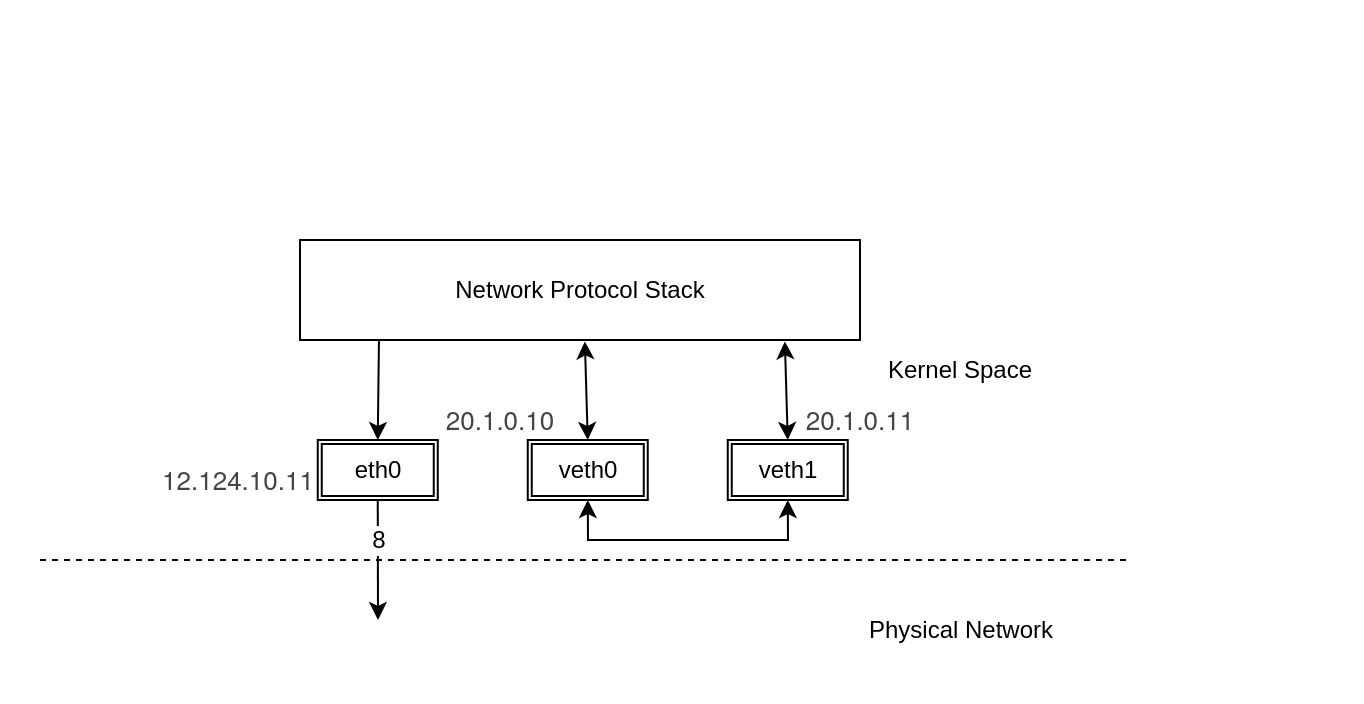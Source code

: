 <mxfile version="12.5.8" type="device"><diagram id="FFjy-8xLDlYyvQ69OlLj" name="Page-1"><mxGraphModel dx="1322" dy="819" grid="1" gridSize="10" guides="1" tooltips="1" connect="1" arrows="1" fold="1" page="1" pageScale="1" pageWidth="850" pageHeight="1100" math="0" shadow="0"><root><mxCell id="0"/><mxCell id="1" parent="0"/><mxCell id="CIEL-G1dCWzdHBlzMBuS-5" value="Network Protocol Stack" style="rounded=0;whiteSpace=wrap;html=1;" vertex="1" parent="1"><mxGeometry x="230" y="160" width="280" height="50" as="geometry"/></mxCell><mxCell id="CIEL-G1dCWzdHBlzMBuS-7" value="eth0" style="shape=ext;double=1;rounded=0;whiteSpace=wrap;html=1;" vertex="1" parent="1"><mxGeometry x="238.88" y="260" width="60" height="30" as="geometry"/></mxCell><mxCell id="CIEL-G1dCWzdHBlzMBuS-8" value="veth0" style="shape=ext;double=1;rounded=0;whiteSpace=wrap;html=1;" vertex="1" parent="1"><mxGeometry x="343.88" y="260" width="60" height="30" as="geometry"/></mxCell><mxCell id="CIEL-G1dCWzdHBlzMBuS-12" value="Kernel Space" style="text;html=1;strokeColor=none;fillColor=none;align=center;verticalAlign=middle;whiteSpace=wrap;rounded=0;" vertex="1" parent="1"><mxGeometry x="520" y="210" width="80" height="30" as="geometry"/></mxCell><mxCell id="CIEL-G1dCWzdHBlzMBuS-17" value="" style="endArrow=classic;html=1;entryX=0.5;entryY=0;entryDx=0;entryDy=0;exitX=0.788;exitY=1.014;exitDx=0;exitDy=0;exitPerimeter=0;startArrow=classic;startFill=1;" edge="1" parent="1" target="CIEL-G1dCWzdHBlzMBuS-8"><mxGeometry width="50" height="50" relative="1" as="geometry"><mxPoint x="372.423" y="210.7" as="sourcePoint"/><mxPoint x="303.88" y="210" as="targetPoint"/></mxGeometry></mxCell><mxCell id="CIEL-G1dCWzdHBlzMBuS-18" value="" style="endArrow=classic;html=1;entryX=0.5;entryY=0;entryDx=0;entryDy=0;exitX=0.141;exitY=1.008;exitDx=0;exitDy=0;exitPerimeter=0;" edge="1" parent="1" source="CIEL-G1dCWzdHBlzMBuS-5" target="CIEL-G1dCWzdHBlzMBuS-7"><mxGeometry width="50" height="50" relative="1" as="geometry"><mxPoint x="374.2" y="360.84" as="sourcePoint"/><mxPoint x="373.88" y="390" as="targetPoint"/></mxGeometry></mxCell><mxCell id="CIEL-G1dCWzdHBlzMBuS-19" value="&lt;span style=&quot;color: rgb(68 , 68 , 68) ; font-family: &amp;#34;helvetica neue&amp;#34; , &amp;#34;roboto&amp;#34; , &amp;#34;arial&amp;#34; , sans-serif ; font-size: 13px ; background-color: rgb(255 , 255 , 255)&quot;&gt;12.124.10.11&lt;/span&gt;" style="text;html=1;strokeColor=none;fillColor=none;align=center;verticalAlign=middle;whiteSpace=wrap;rounded=0;" vertex="1" parent="1"><mxGeometry x="178.88" y="270" width="40" height="20" as="geometry"/></mxCell><mxCell id="CIEL-G1dCWzdHBlzMBuS-23" value="" style="endArrow=none;dashed=1;html=1;" edge="1" parent="1"><mxGeometry width="50" height="50" relative="1" as="geometry"><mxPoint x="100" y="320" as="sourcePoint"/><mxPoint x="643.88" y="320" as="targetPoint"/></mxGeometry></mxCell><mxCell id="CIEL-G1dCWzdHBlzMBuS-24" value="Physical Network" style="text;html=1;strokeColor=none;fillColor=none;align=center;verticalAlign=middle;whiteSpace=wrap;rounded=0;" vertex="1" parent="1"><mxGeometry x="512.5" y="340" width="95" height="30" as="geometry"/></mxCell><mxCell id="CIEL-G1dCWzdHBlzMBuS-26" value="" style="endArrow=classic;html=1;exitX=0.5;exitY=1;exitDx=0;exitDy=0;" edge="1" parent="1" source="CIEL-G1dCWzdHBlzMBuS-7"><mxGeometry width="50" height="50" relative="1" as="geometry"><mxPoint x="83.88" y="440" as="sourcePoint"/><mxPoint x="269" y="350" as="targetPoint"/></mxGeometry></mxCell><mxCell id="CIEL-G1dCWzdHBlzMBuS-34" value="8" style="text;html=1;align=center;verticalAlign=middle;resizable=0;points=[];labelBackgroundColor=#ffffff;" vertex="1" connectable="0" parent="CIEL-G1dCWzdHBlzMBuS-26"><mxGeometry x="0.563" y="-1" relative="1" as="geometry"><mxPoint x="1" y="-27.06" as="offset"/></mxGeometry></mxCell><mxCell id="CIEL-G1dCWzdHBlzMBuS-35" value="" style="endArrow=none;dashed=1;html=1;strokeColor=none;" edge="1" parent="1"><mxGeometry width="50" height="50" relative="1" as="geometry"><mxPoint x="80" y="240" as="sourcePoint"/><mxPoint x="760" y="240" as="targetPoint"/></mxGeometry></mxCell><mxCell id="CIEL-G1dCWzdHBlzMBuS-36" value="" style="endArrow=none;dashed=1;html=1;strokeColor=none;" edge="1" parent="1"><mxGeometry width="50" height="50" relative="1" as="geometry"><mxPoint x="420" y="40" as="sourcePoint"/><mxPoint x="420" y="390" as="targetPoint"/></mxGeometry></mxCell><mxCell id="CIEL-G1dCWzdHBlzMBuS-37" value="veth1" style="shape=ext;double=1;rounded=0;whiteSpace=wrap;html=1;" vertex="1" parent="1"><mxGeometry x="443.88" y="260" width="60" height="30" as="geometry"/></mxCell><mxCell id="CIEL-G1dCWzdHBlzMBuS-38" value="" style="endArrow=classic;html=1;entryX=0.5;entryY=0;entryDx=0;entryDy=0;exitX=0.788;exitY=1.014;exitDx=0;exitDy=0;exitPerimeter=0;startArrow=classic;startFill=1;" edge="1" parent="1" target="CIEL-G1dCWzdHBlzMBuS-37"><mxGeometry width="50" height="50" relative="1" as="geometry"><mxPoint x="472.423" y="210.7" as="sourcePoint"/><mxPoint x="403.88" y="210" as="targetPoint"/></mxGeometry></mxCell><mxCell id="CIEL-G1dCWzdHBlzMBuS-44" value="&lt;span style=&quot;color: rgb(68 , 68 , 68) ; font-family: &amp;#34;helvetica neue&amp;#34; , &amp;#34;roboto&amp;#34; , &amp;#34;arial&amp;#34; , sans-serif ; font-size: 13px ; background-color: rgb(255 , 255 , 255)&quot;&gt;20.1.0.10&lt;/span&gt;" style="text;html=1;strokeColor=none;fillColor=none;align=center;verticalAlign=middle;whiteSpace=wrap;rounded=0;" vertex="1" parent="1"><mxGeometry x="310" y="240" width="40" height="20" as="geometry"/></mxCell><mxCell id="CIEL-G1dCWzdHBlzMBuS-45" value="&lt;span style=&quot;color: rgb(68 , 68 , 68) ; font-family: &amp;#34;helvetica neue&amp;#34; , &amp;#34;roboto&amp;#34; , &amp;#34;arial&amp;#34; , sans-serif ; font-size: 13px ; background-color: rgb(255 , 255 , 255)&quot;&gt;20.1.0.11&lt;/span&gt;" style="text;html=1;strokeColor=none;fillColor=none;align=center;verticalAlign=middle;whiteSpace=wrap;rounded=0;" vertex="1" parent="1"><mxGeometry x="490" y="240" width="40" height="20" as="geometry"/></mxCell><mxCell id="CIEL-G1dCWzdHBlzMBuS-46" value="" style="endArrow=classic;html=1;entryX=0.5;entryY=1;entryDx=0;entryDy=0;exitX=0.5;exitY=1;exitDx=0;exitDy=0;startArrow=classic;startFill=1;rounded=0;" edge="1" parent="1" source="CIEL-G1dCWzdHBlzMBuS-8" target="CIEL-G1dCWzdHBlzMBuS-37"><mxGeometry width="50" height="50" relative="1" as="geometry"><mxPoint x="382.423" y="220.7" as="sourcePoint"/><mxPoint x="383.88" y="270" as="targetPoint"/><Array as="points"><mxPoint x="374" y="310"/><mxPoint x="474" y="310"/></Array></mxGeometry></mxCell></root></mxGraphModel></diagram></mxfile>